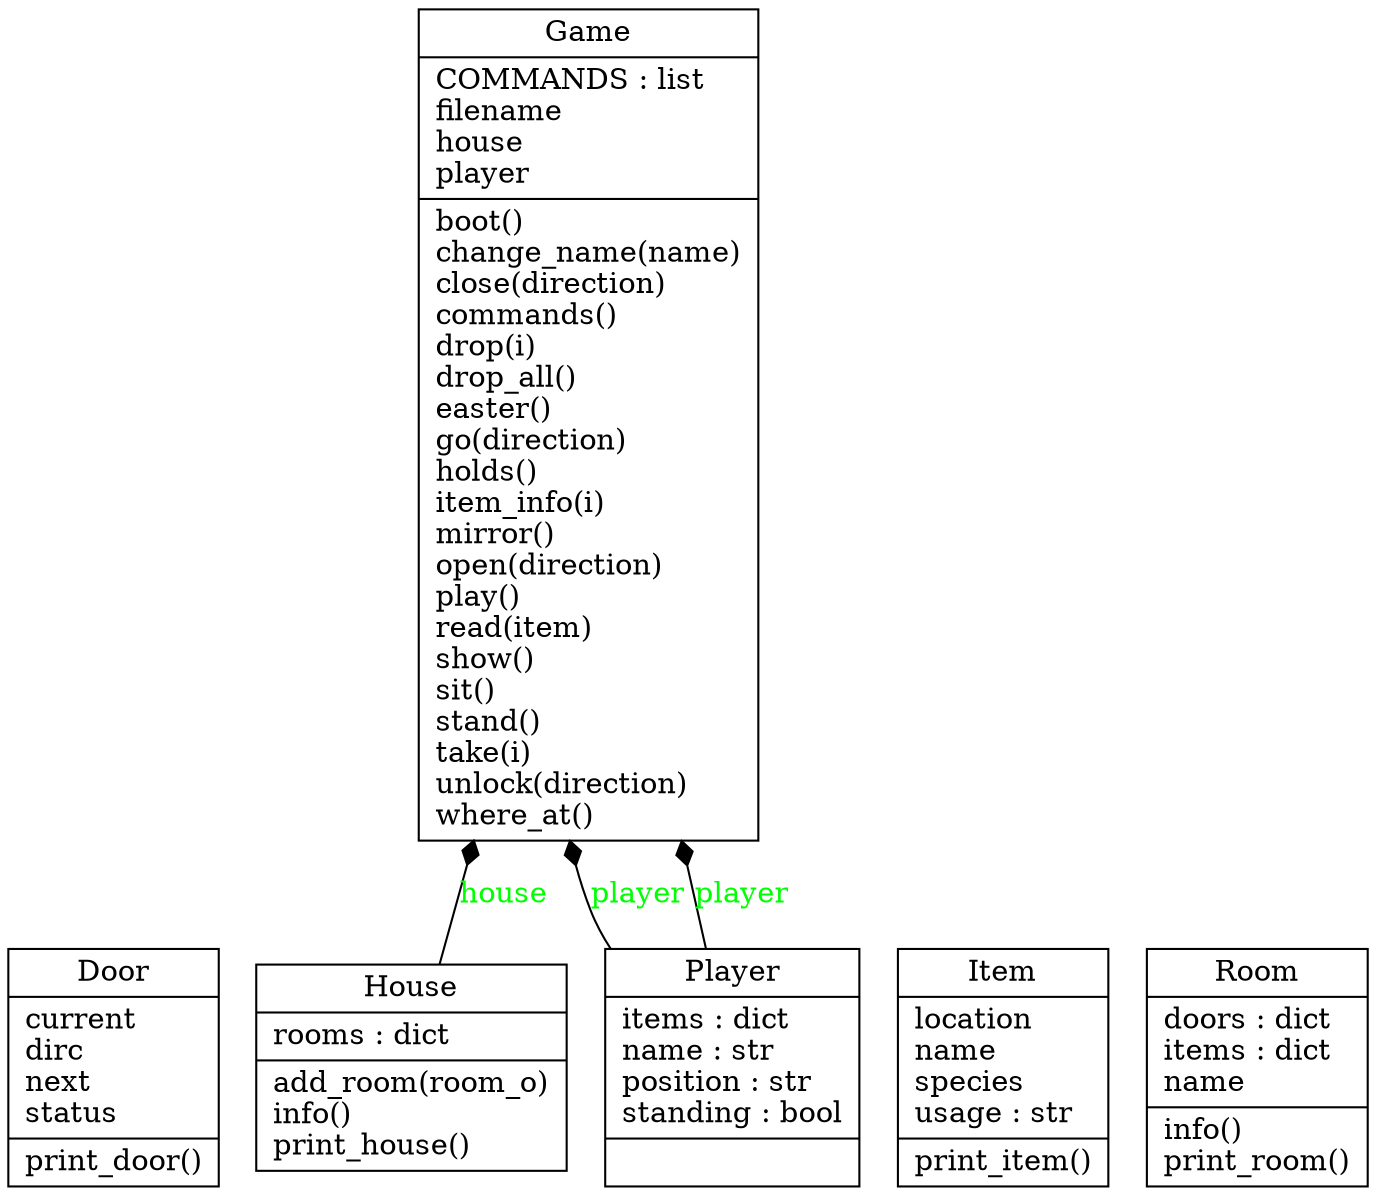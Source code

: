 digraph "classes" {
charset="utf-8"
rankdir=BT
"0" [label="{Door|current\ldirc\lnext\lstatus\l|print_door()\l}", shape="record"];
"1" [label="{Game|COMMANDS : list\lfilename\lhouse\lplayer\l|boot()\lchange_name(name)\lclose(direction)\lcommands()\ldrop(i)\ldrop_all()\leaster()\lgo(direction)\lholds()\litem_info(i)\lmirror()\lopen(direction)\lplay()\lread(item)\lshow()\lsit()\lstand()\ltake(i)\lunlock(direction)\lwhere_at()\l}", shape="record"];
"2" [label="{House|rooms : dict\l|add_room(room_o)\linfo()\lprint_house()\l}", shape="record"];
"3" [label="{Item|location\lname\lspecies\lusage : str\l|print_item()\l}", shape="record"];
"4" [label="{Player|items : dict\lname : str\lposition : str\lstanding : bool\l|}", shape="record"];
"5" [label="{Room|doors : dict\litems : dict\lname\l|info()\lprint_room()\l}", shape="record"];
"2" -> "1" [arrowhead="diamond", arrowtail="none", fontcolor="green", label="house", style="solid"];
"4" -> "1" [arrowhead="diamond", arrowtail="none", fontcolor="green", label="player", style="solid"];
"4" -> "1" [arrowhead="diamond", arrowtail="none", fontcolor="green", label="player", style="solid"];
}
